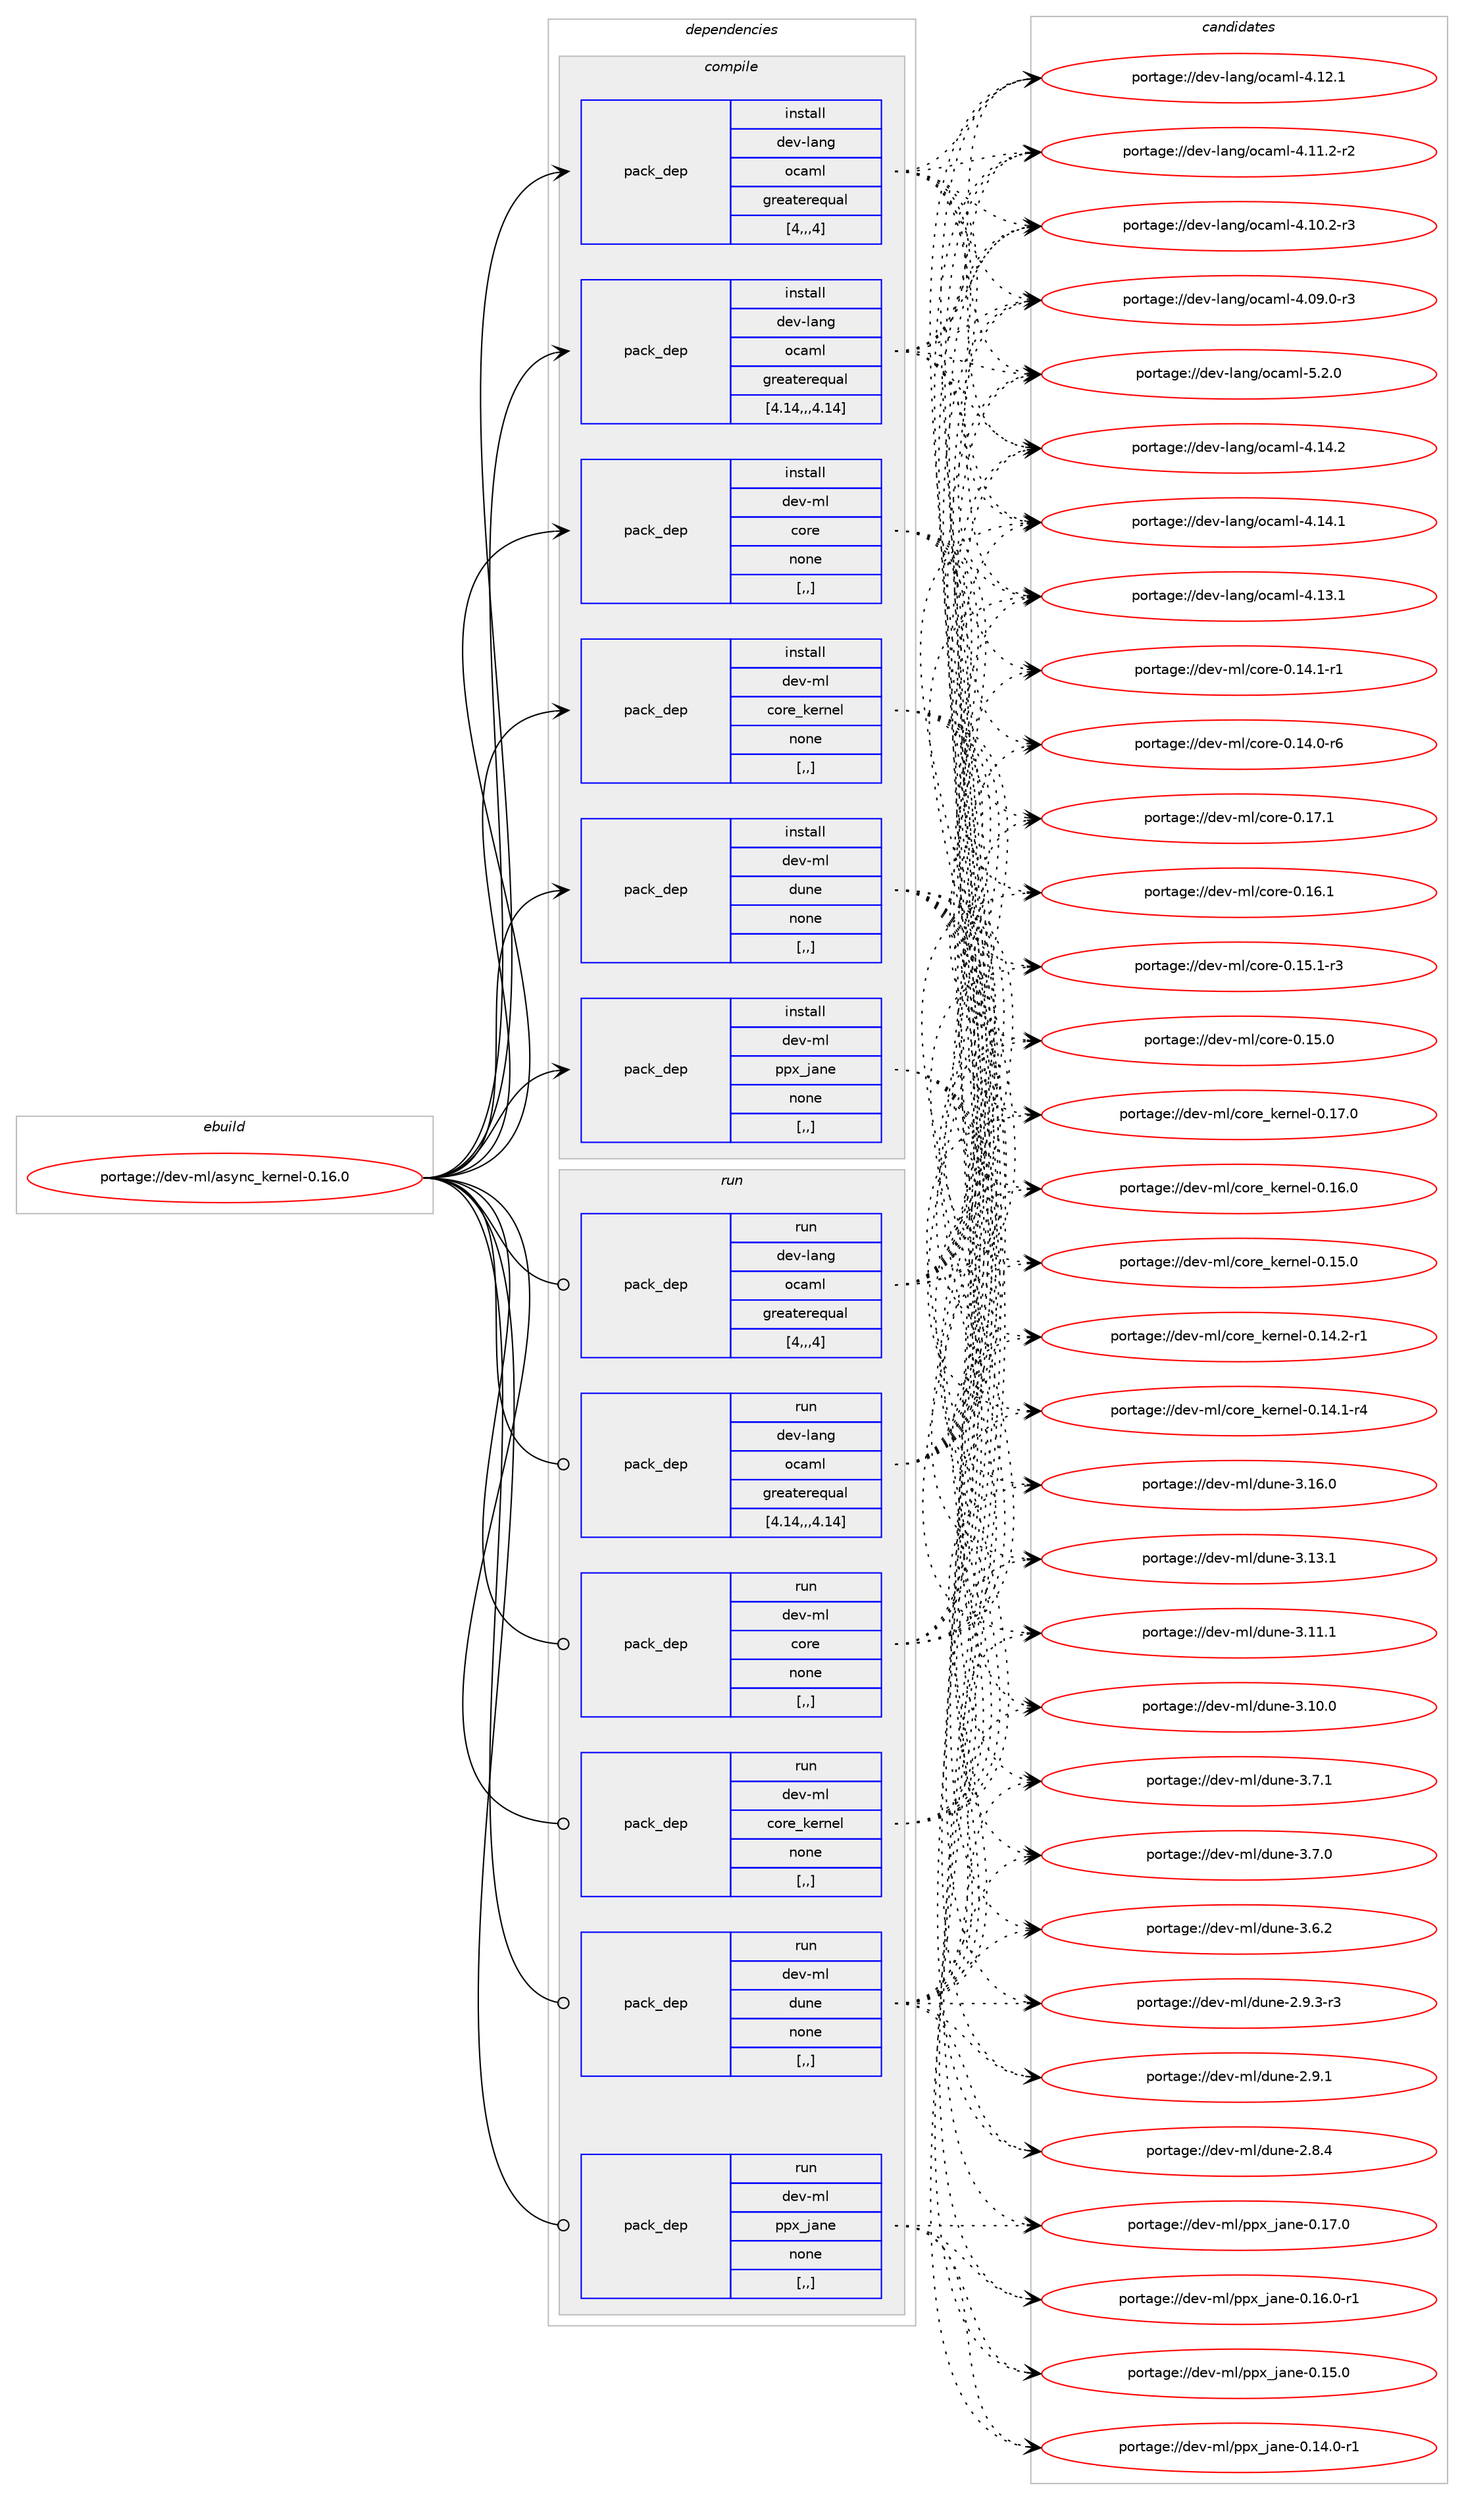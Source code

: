 digraph prolog {

# *************
# Graph options
# *************

newrank=true;
concentrate=true;
compound=true;
graph [rankdir=LR,fontname=Helvetica,fontsize=10,ranksep=1.5];#, ranksep=2.5, nodesep=0.2];
edge  [arrowhead=vee];
node  [fontname=Helvetica,fontsize=10];

# **********
# The ebuild
# **********

subgraph cluster_leftcol {
color=gray;
label=<<i>ebuild</i>>;
id [label="portage://dev-ml/async_kernel-0.16.0", color=red, width=4, href="../dev-ml/async_kernel-0.16.0.svg"];
}

# ****************
# The dependencies
# ****************

subgraph cluster_midcol {
color=gray;
label=<<i>dependencies</i>>;
subgraph cluster_compile {
fillcolor="#eeeeee";
style=filled;
label=<<i>compile</i>>;
subgraph pack86934 {
dependency117412 [label=<<TABLE BORDER="0" CELLBORDER="1" CELLSPACING="0" CELLPADDING="4" WIDTH="220"><TR><TD ROWSPAN="6" CELLPADDING="30">pack_dep</TD></TR><TR><TD WIDTH="110">install</TD></TR><TR><TD>dev-lang</TD></TR><TR><TD>ocaml</TD></TR><TR><TD>greaterequal</TD></TR><TR><TD>[4,,,4]</TD></TR></TABLE>>, shape=none, color=blue];
}
id:e -> dependency117412:w [weight=20,style="solid",arrowhead="vee"];
subgraph pack86935 {
dependency117413 [label=<<TABLE BORDER="0" CELLBORDER="1" CELLSPACING="0" CELLPADDING="4" WIDTH="220"><TR><TD ROWSPAN="6" CELLPADDING="30">pack_dep</TD></TR><TR><TD WIDTH="110">install</TD></TR><TR><TD>dev-lang</TD></TR><TR><TD>ocaml</TD></TR><TR><TD>greaterequal</TD></TR><TR><TD>[4.14,,,4.14]</TD></TR></TABLE>>, shape=none, color=blue];
}
id:e -> dependency117413:w [weight=20,style="solid",arrowhead="vee"];
subgraph pack86936 {
dependency117414 [label=<<TABLE BORDER="0" CELLBORDER="1" CELLSPACING="0" CELLPADDING="4" WIDTH="220"><TR><TD ROWSPAN="6" CELLPADDING="30">pack_dep</TD></TR><TR><TD WIDTH="110">install</TD></TR><TR><TD>dev-ml</TD></TR><TR><TD>core</TD></TR><TR><TD>none</TD></TR><TR><TD>[,,]</TD></TR></TABLE>>, shape=none, color=blue];
}
id:e -> dependency117414:w [weight=20,style="solid",arrowhead="vee"];
subgraph pack86937 {
dependency117415 [label=<<TABLE BORDER="0" CELLBORDER="1" CELLSPACING="0" CELLPADDING="4" WIDTH="220"><TR><TD ROWSPAN="6" CELLPADDING="30">pack_dep</TD></TR><TR><TD WIDTH="110">install</TD></TR><TR><TD>dev-ml</TD></TR><TR><TD>core_kernel</TD></TR><TR><TD>none</TD></TR><TR><TD>[,,]</TD></TR></TABLE>>, shape=none, color=blue];
}
id:e -> dependency117415:w [weight=20,style="solid",arrowhead="vee"];
subgraph pack86938 {
dependency117416 [label=<<TABLE BORDER="0" CELLBORDER="1" CELLSPACING="0" CELLPADDING="4" WIDTH="220"><TR><TD ROWSPAN="6" CELLPADDING="30">pack_dep</TD></TR><TR><TD WIDTH="110">install</TD></TR><TR><TD>dev-ml</TD></TR><TR><TD>dune</TD></TR><TR><TD>none</TD></TR><TR><TD>[,,]</TD></TR></TABLE>>, shape=none, color=blue];
}
id:e -> dependency117416:w [weight=20,style="solid",arrowhead="vee"];
subgraph pack86939 {
dependency117417 [label=<<TABLE BORDER="0" CELLBORDER="1" CELLSPACING="0" CELLPADDING="4" WIDTH="220"><TR><TD ROWSPAN="6" CELLPADDING="30">pack_dep</TD></TR><TR><TD WIDTH="110">install</TD></TR><TR><TD>dev-ml</TD></TR><TR><TD>ppx_jane</TD></TR><TR><TD>none</TD></TR><TR><TD>[,,]</TD></TR></TABLE>>, shape=none, color=blue];
}
id:e -> dependency117417:w [weight=20,style="solid",arrowhead="vee"];
}
subgraph cluster_compileandrun {
fillcolor="#eeeeee";
style=filled;
label=<<i>compile and run</i>>;
}
subgraph cluster_run {
fillcolor="#eeeeee";
style=filled;
label=<<i>run</i>>;
subgraph pack86940 {
dependency117418 [label=<<TABLE BORDER="0" CELLBORDER="1" CELLSPACING="0" CELLPADDING="4" WIDTH="220"><TR><TD ROWSPAN="6" CELLPADDING="30">pack_dep</TD></TR><TR><TD WIDTH="110">run</TD></TR><TR><TD>dev-lang</TD></TR><TR><TD>ocaml</TD></TR><TR><TD>greaterequal</TD></TR><TR><TD>[4,,,4]</TD></TR></TABLE>>, shape=none, color=blue];
}
id:e -> dependency117418:w [weight=20,style="solid",arrowhead="odot"];
subgraph pack86941 {
dependency117419 [label=<<TABLE BORDER="0" CELLBORDER="1" CELLSPACING="0" CELLPADDING="4" WIDTH="220"><TR><TD ROWSPAN="6" CELLPADDING="30">pack_dep</TD></TR><TR><TD WIDTH="110">run</TD></TR><TR><TD>dev-lang</TD></TR><TR><TD>ocaml</TD></TR><TR><TD>greaterequal</TD></TR><TR><TD>[4.14,,,4.14]</TD></TR></TABLE>>, shape=none, color=blue];
}
id:e -> dependency117419:w [weight=20,style="solid",arrowhead="odot"];
subgraph pack86942 {
dependency117420 [label=<<TABLE BORDER="0" CELLBORDER="1" CELLSPACING="0" CELLPADDING="4" WIDTH="220"><TR><TD ROWSPAN="6" CELLPADDING="30">pack_dep</TD></TR><TR><TD WIDTH="110">run</TD></TR><TR><TD>dev-ml</TD></TR><TR><TD>core</TD></TR><TR><TD>none</TD></TR><TR><TD>[,,]</TD></TR></TABLE>>, shape=none, color=blue];
}
id:e -> dependency117420:w [weight=20,style="solid",arrowhead="odot"];
subgraph pack86943 {
dependency117421 [label=<<TABLE BORDER="0" CELLBORDER="1" CELLSPACING="0" CELLPADDING="4" WIDTH="220"><TR><TD ROWSPAN="6" CELLPADDING="30">pack_dep</TD></TR><TR><TD WIDTH="110">run</TD></TR><TR><TD>dev-ml</TD></TR><TR><TD>core_kernel</TD></TR><TR><TD>none</TD></TR><TR><TD>[,,]</TD></TR></TABLE>>, shape=none, color=blue];
}
id:e -> dependency117421:w [weight=20,style="solid",arrowhead="odot"];
subgraph pack86944 {
dependency117422 [label=<<TABLE BORDER="0" CELLBORDER="1" CELLSPACING="0" CELLPADDING="4" WIDTH="220"><TR><TD ROWSPAN="6" CELLPADDING="30">pack_dep</TD></TR><TR><TD WIDTH="110">run</TD></TR><TR><TD>dev-ml</TD></TR><TR><TD>dune</TD></TR><TR><TD>none</TD></TR><TR><TD>[,,]</TD></TR></TABLE>>, shape=none, color=blue];
}
id:e -> dependency117422:w [weight=20,style="solid",arrowhead="odot"];
subgraph pack86945 {
dependency117423 [label=<<TABLE BORDER="0" CELLBORDER="1" CELLSPACING="0" CELLPADDING="4" WIDTH="220"><TR><TD ROWSPAN="6" CELLPADDING="30">pack_dep</TD></TR><TR><TD WIDTH="110">run</TD></TR><TR><TD>dev-ml</TD></TR><TR><TD>ppx_jane</TD></TR><TR><TD>none</TD></TR><TR><TD>[,,]</TD></TR></TABLE>>, shape=none, color=blue];
}
id:e -> dependency117423:w [weight=20,style="solid",arrowhead="odot"];
}
}

# **************
# The candidates
# **************

subgraph cluster_choices {
rank=same;
color=gray;
label=<<i>candidates</i>>;

subgraph choice86934 {
color=black;
nodesep=1;
choice1001011184510897110103471119997109108455346504648 [label="portage://dev-lang/ocaml-5.2.0", color=red, width=4,href="../dev-lang/ocaml-5.2.0.svg"];
choice100101118451089711010347111999710910845524649524650 [label="portage://dev-lang/ocaml-4.14.2", color=red, width=4,href="../dev-lang/ocaml-4.14.2.svg"];
choice100101118451089711010347111999710910845524649524649 [label="portage://dev-lang/ocaml-4.14.1", color=red, width=4,href="../dev-lang/ocaml-4.14.1.svg"];
choice100101118451089711010347111999710910845524649514649 [label="portage://dev-lang/ocaml-4.13.1", color=red, width=4,href="../dev-lang/ocaml-4.13.1.svg"];
choice100101118451089711010347111999710910845524649504649 [label="portage://dev-lang/ocaml-4.12.1", color=red, width=4,href="../dev-lang/ocaml-4.12.1.svg"];
choice1001011184510897110103471119997109108455246494946504511450 [label="portage://dev-lang/ocaml-4.11.2-r2", color=red, width=4,href="../dev-lang/ocaml-4.11.2-r2.svg"];
choice1001011184510897110103471119997109108455246494846504511451 [label="portage://dev-lang/ocaml-4.10.2-r3", color=red, width=4,href="../dev-lang/ocaml-4.10.2-r3.svg"];
choice1001011184510897110103471119997109108455246485746484511451 [label="portage://dev-lang/ocaml-4.09.0-r3", color=red, width=4,href="../dev-lang/ocaml-4.09.0-r3.svg"];
dependency117412:e -> choice1001011184510897110103471119997109108455346504648:w [style=dotted,weight="100"];
dependency117412:e -> choice100101118451089711010347111999710910845524649524650:w [style=dotted,weight="100"];
dependency117412:e -> choice100101118451089711010347111999710910845524649524649:w [style=dotted,weight="100"];
dependency117412:e -> choice100101118451089711010347111999710910845524649514649:w [style=dotted,weight="100"];
dependency117412:e -> choice100101118451089711010347111999710910845524649504649:w [style=dotted,weight="100"];
dependency117412:e -> choice1001011184510897110103471119997109108455246494946504511450:w [style=dotted,weight="100"];
dependency117412:e -> choice1001011184510897110103471119997109108455246494846504511451:w [style=dotted,weight="100"];
dependency117412:e -> choice1001011184510897110103471119997109108455246485746484511451:w [style=dotted,weight="100"];
}
subgraph choice86935 {
color=black;
nodesep=1;
choice1001011184510897110103471119997109108455346504648 [label="portage://dev-lang/ocaml-5.2.0", color=red, width=4,href="../dev-lang/ocaml-5.2.0.svg"];
choice100101118451089711010347111999710910845524649524650 [label="portage://dev-lang/ocaml-4.14.2", color=red, width=4,href="../dev-lang/ocaml-4.14.2.svg"];
choice100101118451089711010347111999710910845524649524649 [label="portage://dev-lang/ocaml-4.14.1", color=red, width=4,href="../dev-lang/ocaml-4.14.1.svg"];
choice100101118451089711010347111999710910845524649514649 [label="portage://dev-lang/ocaml-4.13.1", color=red, width=4,href="../dev-lang/ocaml-4.13.1.svg"];
choice100101118451089711010347111999710910845524649504649 [label="portage://dev-lang/ocaml-4.12.1", color=red, width=4,href="../dev-lang/ocaml-4.12.1.svg"];
choice1001011184510897110103471119997109108455246494946504511450 [label="portage://dev-lang/ocaml-4.11.2-r2", color=red, width=4,href="../dev-lang/ocaml-4.11.2-r2.svg"];
choice1001011184510897110103471119997109108455246494846504511451 [label="portage://dev-lang/ocaml-4.10.2-r3", color=red, width=4,href="../dev-lang/ocaml-4.10.2-r3.svg"];
choice1001011184510897110103471119997109108455246485746484511451 [label="portage://dev-lang/ocaml-4.09.0-r3", color=red, width=4,href="../dev-lang/ocaml-4.09.0-r3.svg"];
dependency117413:e -> choice1001011184510897110103471119997109108455346504648:w [style=dotted,weight="100"];
dependency117413:e -> choice100101118451089711010347111999710910845524649524650:w [style=dotted,weight="100"];
dependency117413:e -> choice100101118451089711010347111999710910845524649524649:w [style=dotted,weight="100"];
dependency117413:e -> choice100101118451089711010347111999710910845524649514649:w [style=dotted,weight="100"];
dependency117413:e -> choice100101118451089711010347111999710910845524649504649:w [style=dotted,weight="100"];
dependency117413:e -> choice1001011184510897110103471119997109108455246494946504511450:w [style=dotted,weight="100"];
dependency117413:e -> choice1001011184510897110103471119997109108455246494846504511451:w [style=dotted,weight="100"];
dependency117413:e -> choice1001011184510897110103471119997109108455246485746484511451:w [style=dotted,weight="100"];
}
subgraph choice86936 {
color=black;
nodesep=1;
choice10010111845109108479911111410145484649554649 [label="portage://dev-ml/core-0.17.1", color=red, width=4,href="../dev-ml/core-0.17.1.svg"];
choice10010111845109108479911111410145484649544649 [label="portage://dev-ml/core-0.16.1", color=red, width=4,href="../dev-ml/core-0.16.1.svg"];
choice100101118451091084799111114101454846495346494511451 [label="portage://dev-ml/core-0.15.1-r3", color=red, width=4,href="../dev-ml/core-0.15.1-r3.svg"];
choice10010111845109108479911111410145484649534648 [label="portage://dev-ml/core-0.15.0", color=red, width=4,href="../dev-ml/core-0.15.0.svg"];
choice100101118451091084799111114101454846495246494511449 [label="portage://dev-ml/core-0.14.1-r1", color=red, width=4,href="../dev-ml/core-0.14.1-r1.svg"];
choice100101118451091084799111114101454846495246484511454 [label="portage://dev-ml/core-0.14.0-r6", color=red, width=4,href="../dev-ml/core-0.14.0-r6.svg"];
dependency117414:e -> choice10010111845109108479911111410145484649554649:w [style=dotted,weight="100"];
dependency117414:e -> choice10010111845109108479911111410145484649544649:w [style=dotted,weight="100"];
dependency117414:e -> choice100101118451091084799111114101454846495346494511451:w [style=dotted,weight="100"];
dependency117414:e -> choice10010111845109108479911111410145484649534648:w [style=dotted,weight="100"];
dependency117414:e -> choice100101118451091084799111114101454846495246494511449:w [style=dotted,weight="100"];
dependency117414:e -> choice100101118451091084799111114101454846495246484511454:w [style=dotted,weight="100"];
}
subgraph choice86937 {
color=black;
nodesep=1;
choice1001011184510910847991111141019510710111411010110845484649554648 [label="portage://dev-ml/core_kernel-0.17.0", color=red, width=4,href="../dev-ml/core_kernel-0.17.0.svg"];
choice1001011184510910847991111141019510710111411010110845484649544648 [label="portage://dev-ml/core_kernel-0.16.0", color=red, width=4,href="../dev-ml/core_kernel-0.16.0.svg"];
choice1001011184510910847991111141019510710111411010110845484649534648 [label="portage://dev-ml/core_kernel-0.15.0", color=red, width=4,href="../dev-ml/core_kernel-0.15.0.svg"];
choice10010111845109108479911111410195107101114110101108454846495246504511449 [label="portage://dev-ml/core_kernel-0.14.2-r1", color=red, width=4,href="../dev-ml/core_kernel-0.14.2-r1.svg"];
choice10010111845109108479911111410195107101114110101108454846495246494511452 [label="portage://dev-ml/core_kernel-0.14.1-r4", color=red, width=4,href="../dev-ml/core_kernel-0.14.1-r4.svg"];
dependency117415:e -> choice1001011184510910847991111141019510710111411010110845484649554648:w [style=dotted,weight="100"];
dependency117415:e -> choice1001011184510910847991111141019510710111411010110845484649544648:w [style=dotted,weight="100"];
dependency117415:e -> choice1001011184510910847991111141019510710111411010110845484649534648:w [style=dotted,weight="100"];
dependency117415:e -> choice10010111845109108479911111410195107101114110101108454846495246504511449:w [style=dotted,weight="100"];
dependency117415:e -> choice10010111845109108479911111410195107101114110101108454846495246494511452:w [style=dotted,weight="100"];
}
subgraph choice86938 {
color=black;
nodesep=1;
choice100101118451091084710011711010145514649544648 [label="portage://dev-ml/dune-3.16.0", color=red, width=4,href="../dev-ml/dune-3.16.0.svg"];
choice100101118451091084710011711010145514649514649 [label="portage://dev-ml/dune-3.13.1", color=red, width=4,href="../dev-ml/dune-3.13.1.svg"];
choice100101118451091084710011711010145514649494649 [label="portage://dev-ml/dune-3.11.1", color=red, width=4,href="../dev-ml/dune-3.11.1.svg"];
choice100101118451091084710011711010145514649484648 [label="portage://dev-ml/dune-3.10.0", color=red, width=4,href="../dev-ml/dune-3.10.0.svg"];
choice1001011184510910847100117110101455146554649 [label="portage://dev-ml/dune-3.7.1", color=red, width=4,href="../dev-ml/dune-3.7.1.svg"];
choice1001011184510910847100117110101455146554648 [label="portage://dev-ml/dune-3.7.0", color=red, width=4,href="../dev-ml/dune-3.7.0.svg"];
choice1001011184510910847100117110101455146544650 [label="portage://dev-ml/dune-3.6.2", color=red, width=4,href="../dev-ml/dune-3.6.2.svg"];
choice10010111845109108471001171101014550465746514511451 [label="portage://dev-ml/dune-2.9.3-r3", color=red, width=4,href="../dev-ml/dune-2.9.3-r3.svg"];
choice1001011184510910847100117110101455046574649 [label="portage://dev-ml/dune-2.9.1", color=red, width=4,href="../dev-ml/dune-2.9.1.svg"];
choice1001011184510910847100117110101455046564652 [label="portage://dev-ml/dune-2.8.4", color=red, width=4,href="../dev-ml/dune-2.8.4.svg"];
dependency117416:e -> choice100101118451091084710011711010145514649544648:w [style=dotted,weight="100"];
dependency117416:e -> choice100101118451091084710011711010145514649514649:w [style=dotted,weight="100"];
dependency117416:e -> choice100101118451091084710011711010145514649494649:w [style=dotted,weight="100"];
dependency117416:e -> choice100101118451091084710011711010145514649484648:w [style=dotted,weight="100"];
dependency117416:e -> choice1001011184510910847100117110101455146554649:w [style=dotted,weight="100"];
dependency117416:e -> choice1001011184510910847100117110101455146554648:w [style=dotted,weight="100"];
dependency117416:e -> choice1001011184510910847100117110101455146544650:w [style=dotted,weight="100"];
dependency117416:e -> choice10010111845109108471001171101014550465746514511451:w [style=dotted,weight="100"];
dependency117416:e -> choice1001011184510910847100117110101455046574649:w [style=dotted,weight="100"];
dependency117416:e -> choice1001011184510910847100117110101455046564652:w [style=dotted,weight="100"];
}
subgraph choice86939 {
color=black;
nodesep=1;
choice1001011184510910847112112120951069711010145484649554648 [label="portage://dev-ml/ppx_jane-0.17.0", color=red, width=4,href="../dev-ml/ppx_jane-0.17.0.svg"];
choice10010111845109108471121121209510697110101454846495446484511449 [label="portage://dev-ml/ppx_jane-0.16.0-r1", color=red, width=4,href="../dev-ml/ppx_jane-0.16.0-r1.svg"];
choice1001011184510910847112112120951069711010145484649534648 [label="portage://dev-ml/ppx_jane-0.15.0", color=red, width=4,href="../dev-ml/ppx_jane-0.15.0.svg"];
choice10010111845109108471121121209510697110101454846495246484511449 [label="portage://dev-ml/ppx_jane-0.14.0-r1", color=red, width=4,href="../dev-ml/ppx_jane-0.14.0-r1.svg"];
dependency117417:e -> choice1001011184510910847112112120951069711010145484649554648:w [style=dotted,weight="100"];
dependency117417:e -> choice10010111845109108471121121209510697110101454846495446484511449:w [style=dotted,weight="100"];
dependency117417:e -> choice1001011184510910847112112120951069711010145484649534648:w [style=dotted,weight="100"];
dependency117417:e -> choice10010111845109108471121121209510697110101454846495246484511449:w [style=dotted,weight="100"];
}
subgraph choice86940 {
color=black;
nodesep=1;
choice1001011184510897110103471119997109108455346504648 [label="portage://dev-lang/ocaml-5.2.0", color=red, width=4,href="../dev-lang/ocaml-5.2.0.svg"];
choice100101118451089711010347111999710910845524649524650 [label="portage://dev-lang/ocaml-4.14.2", color=red, width=4,href="../dev-lang/ocaml-4.14.2.svg"];
choice100101118451089711010347111999710910845524649524649 [label="portage://dev-lang/ocaml-4.14.1", color=red, width=4,href="../dev-lang/ocaml-4.14.1.svg"];
choice100101118451089711010347111999710910845524649514649 [label="portage://dev-lang/ocaml-4.13.1", color=red, width=4,href="../dev-lang/ocaml-4.13.1.svg"];
choice100101118451089711010347111999710910845524649504649 [label="portage://dev-lang/ocaml-4.12.1", color=red, width=4,href="../dev-lang/ocaml-4.12.1.svg"];
choice1001011184510897110103471119997109108455246494946504511450 [label="portage://dev-lang/ocaml-4.11.2-r2", color=red, width=4,href="../dev-lang/ocaml-4.11.2-r2.svg"];
choice1001011184510897110103471119997109108455246494846504511451 [label="portage://dev-lang/ocaml-4.10.2-r3", color=red, width=4,href="../dev-lang/ocaml-4.10.2-r3.svg"];
choice1001011184510897110103471119997109108455246485746484511451 [label="portage://dev-lang/ocaml-4.09.0-r3", color=red, width=4,href="../dev-lang/ocaml-4.09.0-r3.svg"];
dependency117418:e -> choice1001011184510897110103471119997109108455346504648:w [style=dotted,weight="100"];
dependency117418:e -> choice100101118451089711010347111999710910845524649524650:w [style=dotted,weight="100"];
dependency117418:e -> choice100101118451089711010347111999710910845524649524649:w [style=dotted,weight="100"];
dependency117418:e -> choice100101118451089711010347111999710910845524649514649:w [style=dotted,weight="100"];
dependency117418:e -> choice100101118451089711010347111999710910845524649504649:w [style=dotted,weight="100"];
dependency117418:e -> choice1001011184510897110103471119997109108455246494946504511450:w [style=dotted,weight="100"];
dependency117418:e -> choice1001011184510897110103471119997109108455246494846504511451:w [style=dotted,weight="100"];
dependency117418:e -> choice1001011184510897110103471119997109108455246485746484511451:w [style=dotted,weight="100"];
}
subgraph choice86941 {
color=black;
nodesep=1;
choice1001011184510897110103471119997109108455346504648 [label="portage://dev-lang/ocaml-5.2.0", color=red, width=4,href="../dev-lang/ocaml-5.2.0.svg"];
choice100101118451089711010347111999710910845524649524650 [label="portage://dev-lang/ocaml-4.14.2", color=red, width=4,href="../dev-lang/ocaml-4.14.2.svg"];
choice100101118451089711010347111999710910845524649524649 [label="portage://dev-lang/ocaml-4.14.1", color=red, width=4,href="../dev-lang/ocaml-4.14.1.svg"];
choice100101118451089711010347111999710910845524649514649 [label="portage://dev-lang/ocaml-4.13.1", color=red, width=4,href="../dev-lang/ocaml-4.13.1.svg"];
choice100101118451089711010347111999710910845524649504649 [label="portage://dev-lang/ocaml-4.12.1", color=red, width=4,href="../dev-lang/ocaml-4.12.1.svg"];
choice1001011184510897110103471119997109108455246494946504511450 [label="portage://dev-lang/ocaml-4.11.2-r2", color=red, width=4,href="../dev-lang/ocaml-4.11.2-r2.svg"];
choice1001011184510897110103471119997109108455246494846504511451 [label="portage://dev-lang/ocaml-4.10.2-r3", color=red, width=4,href="../dev-lang/ocaml-4.10.2-r3.svg"];
choice1001011184510897110103471119997109108455246485746484511451 [label="portage://dev-lang/ocaml-4.09.0-r3", color=red, width=4,href="../dev-lang/ocaml-4.09.0-r3.svg"];
dependency117419:e -> choice1001011184510897110103471119997109108455346504648:w [style=dotted,weight="100"];
dependency117419:e -> choice100101118451089711010347111999710910845524649524650:w [style=dotted,weight="100"];
dependency117419:e -> choice100101118451089711010347111999710910845524649524649:w [style=dotted,weight="100"];
dependency117419:e -> choice100101118451089711010347111999710910845524649514649:w [style=dotted,weight="100"];
dependency117419:e -> choice100101118451089711010347111999710910845524649504649:w [style=dotted,weight="100"];
dependency117419:e -> choice1001011184510897110103471119997109108455246494946504511450:w [style=dotted,weight="100"];
dependency117419:e -> choice1001011184510897110103471119997109108455246494846504511451:w [style=dotted,weight="100"];
dependency117419:e -> choice1001011184510897110103471119997109108455246485746484511451:w [style=dotted,weight="100"];
}
subgraph choice86942 {
color=black;
nodesep=1;
choice10010111845109108479911111410145484649554649 [label="portage://dev-ml/core-0.17.1", color=red, width=4,href="../dev-ml/core-0.17.1.svg"];
choice10010111845109108479911111410145484649544649 [label="portage://dev-ml/core-0.16.1", color=red, width=4,href="../dev-ml/core-0.16.1.svg"];
choice100101118451091084799111114101454846495346494511451 [label="portage://dev-ml/core-0.15.1-r3", color=red, width=4,href="../dev-ml/core-0.15.1-r3.svg"];
choice10010111845109108479911111410145484649534648 [label="portage://dev-ml/core-0.15.0", color=red, width=4,href="../dev-ml/core-0.15.0.svg"];
choice100101118451091084799111114101454846495246494511449 [label="portage://dev-ml/core-0.14.1-r1", color=red, width=4,href="../dev-ml/core-0.14.1-r1.svg"];
choice100101118451091084799111114101454846495246484511454 [label="portage://dev-ml/core-0.14.0-r6", color=red, width=4,href="../dev-ml/core-0.14.0-r6.svg"];
dependency117420:e -> choice10010111845109108479911111410145484649554649:w [style=dotted,weight="100"];
dependency117420:e -> choice10010111845109108479911111410145484649544649:w [style=dotted,weight="100"];
dependency117420:e -> choice100101118451091084799111114101454846495346494511451:w [style=dotted,weight="100"];
dependency117420:e -> choice10010111845109108479911111410145484649534648:w [style=dotted,weight="100"];
dependency117420:e -> choice100101118451091084799111114101454846495246494511449:w [style=dotted,weight="100"];
dependency117420:e -> choice100101118451091084799111114101454846495246484511454:w [style=dotted,weight="100"];
}
subgraph choice86943 {
color=black;
nodesep=1;
choice1001011184510910847991111141019510710111411010110845484649554648 [label="portage://dev-ml/core_kernel-0.17.0", color=red, width=4,href="../dev-ml/core_kernel-0.17.0.svg"];
choice1001011184510910847991111141019510710111411010110845484649544648 [label="portage://dev-ml/core_kernel-0.16.0", color=red, width=4,href="../dev-ml/core_kernel-0.16.0.svg"];
choice1001011184510910847991111141019510710111411010110845484649534648 [label="portage://dev-ml/core_kernel-0.15.0", color=red, width=4,href="../dev-ml/core_kernel-0.15.0.svg"];
choice10010111845109108479911111410195107101114110101108454846495246504511449 [label="portage://dev-ml/core_kernel-0.14.2-r1", color=red, width=4,href="../dev-ml/core_kernel-0.14.2-r1.svg"];
choice10010111845109108479911111410195107101114110101108454846495246494511452 [label="portage://dev-ml/core_kernel-0.14.1-r4", color=red, width=4,href="../dev-ml/core_kernel-0.14.1-r4.svg"];
dependency117421:e -> choice1001011184510910847991111141019510710111411010110845484649554648:w [style=dotted,weight="100"];
dependency117421:e -> choice1001011184510910847991111141019510710111411010110845484649544648:w [style=dotted,weight="100"];
dependency117421:e -> choice1001011184510910847991111141019510710111411010110845484649534648:w [style=dotted,weight="100"];
dependency117421:e -> choice10010111845109108479911111410195107101114110101108454846495246504511449:w [style=dotted,weight="100"];
dependency117421:e -> choice10010111845109108479911111410195107101114110101108454846495246494511452:w [style=dotted,weight="100"];
}
subgraph choice86944 {
color=black;
nodesep=1;
choice100101118451091084710011711010145514649544648 [label="portage://dev-ml/dune-3.16.0", color=red, width=4,href="../dev-ml/dune-3.16.0.svg"];
choice100101118451091084710011711010145514649514649 [label="portage://dev-ml/dune-3.13.1", color=red, width=4,href="../dev-ml/dune-3.13.1.svg"];
choice100101118451091084710011711010145514649494649 [label="portage://dev-ml/dune-3.11.1", color=red, width=4,href="../dev-ml/dune-3.11.1.svg"];
choice100101118451091084710011711010145514649484648 [label="portage://dev-ml/dune-3.10.0", color=red, width=4,href="../dev-ml/dune-3.10.0.svg"];
choice1001011184510910847100117110101455146554649 [label="portage://dev-ml/dune-3.7.1", color=red, width=4,href="../dev-ml/dune-3.7.1.svg"];
choice1001011184510910847100117110101455146554648 [label="portage://dev-ml/dune-3.7.0", color=red, width=4,href="../dev-ml/dune-3.7.0.svg"];
choice1001011184510910847100117110101455146544650 [label="portage://dev-ml/dune-3.6.2", color=red, width=4,href="../dev-ml/dune-3.6.2.svg"];
choice10010111845109108471001171101014550465746514511451 [label="portage://dev-ml/dune-2.9.3-r3", color=red, width=4,href="../dev-ml/dune-2.9.3-r3.svg"];
choice1001011184510910847100117110101455046574649 [label="portage://dev-ml/dune-2.9.1", color=red, width=4,href="../dev-ml/dune-2.9.1.svg"];
choice1001011184510910847100117110101455046564652 [label="portage://dev-ml/dune-2.8.4", color=red, width=4,href="../dev-ml/dune-2.8.4.svg"];
dependency117422:e -> choice100101118451091084710011711010145514649544648:w [style=dotted,weight="100"];
dependency117422:e -> choice100101118451091084710011711010145514649514649:w [style=dotted,weight="100"];
dependency117422:e -> choice100101118451091084710011711010145514649494649:w [style=dotted,weight="100"];
dependency117422:e -> choice100101118451091084710011711010145514649484648:w [style=dotted,weight="100"];
dependency117422:e -> choice1001011184510910847100117110101455146554649:w [style=dotted,weight="100"];
dependency117422:e -> choice1001011184510910847100117110101455146554648:w [style=dotted,weight="100"];
dependency117422:e -> choice1001011184510910847100117110101455146544650:w [style=dotted,weight="100"];
dependency117422:e -> choice10010111845109108471001171101014550465746514511451:w [style=dotted,weight="100"];
dependency117422:e -> choice1001011184510910847100117110101455046574649:w [style=dotted,weight="100"];
dependency117422:e -> choice1001011184510910847100117110101455046564652:w [style=dotted,weight="100"];
}
subgraph choice86945 {
color=black;
nodesep=1;
choice1001011184510910847112112120951069711010145484649554648 [label="portage://dev-ml/ppx_jane-0.17.0", color=red, width=4,href="../dev-ml/ppx_jane-0.17.0.svg"];
choice10010111845109108471121121209510697110101454846495446484511449 [label="portage://dev-ml/ppx_jane-0.16.0-r1", color=red, width=4,href="../dev-ml/ppx_jane-0.16.0-r1.svg"];
choice1001011184510910847112112120951069711010145484649534648 [label="portage://dev-ml/ppx_jane-0.15.0", color=red, width=4,href="../dev-ml/ppx_jane-0.15.0.svg"];
choice10010111845109108471121121209510697110101454846495246484511449 [label="portage://dev-ml/ppx_jane-0.14.0-r1", color=red, width=4,href="../dev-ml/ppx_jane-0.14.0-r1.svg"];
dependency117423:e -> choice1001011184510910847112112120951069711010145484649554648:w [style=dotted,weight="100"];
dependency117423:e -> choice10010111845109108471121121209510697110101454846495446484511449:w [style=dotted,weight="100"];
dependency117423:e -> choice1001011184510910847112112120951069711010145484649534648:w [style=dotted,weight="100"];
dependency117423:e -> choice10010111845109108471121121209510697110101454846495246484511449:w [style=dotted,weight="100"];
}
}

}

